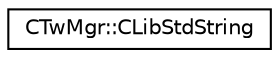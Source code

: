 digraph "Graphical Class Hierarchy"
{
  edge [fontname="Helvetica",fontsize="10",labelfontname="Helvetica",labelfontsize="10"];
  node [fontname="Helvetica",fontsize="10",shape=record];
  rankdir="LR";
  Node1 [label="CTwMgr::CLibStdString",height=0.2,width=0.4,color="black", fillcolor="white", style="filled",URL="$struct_c_tw_mgr_1_1_c_lib_std_string.html"];
}

